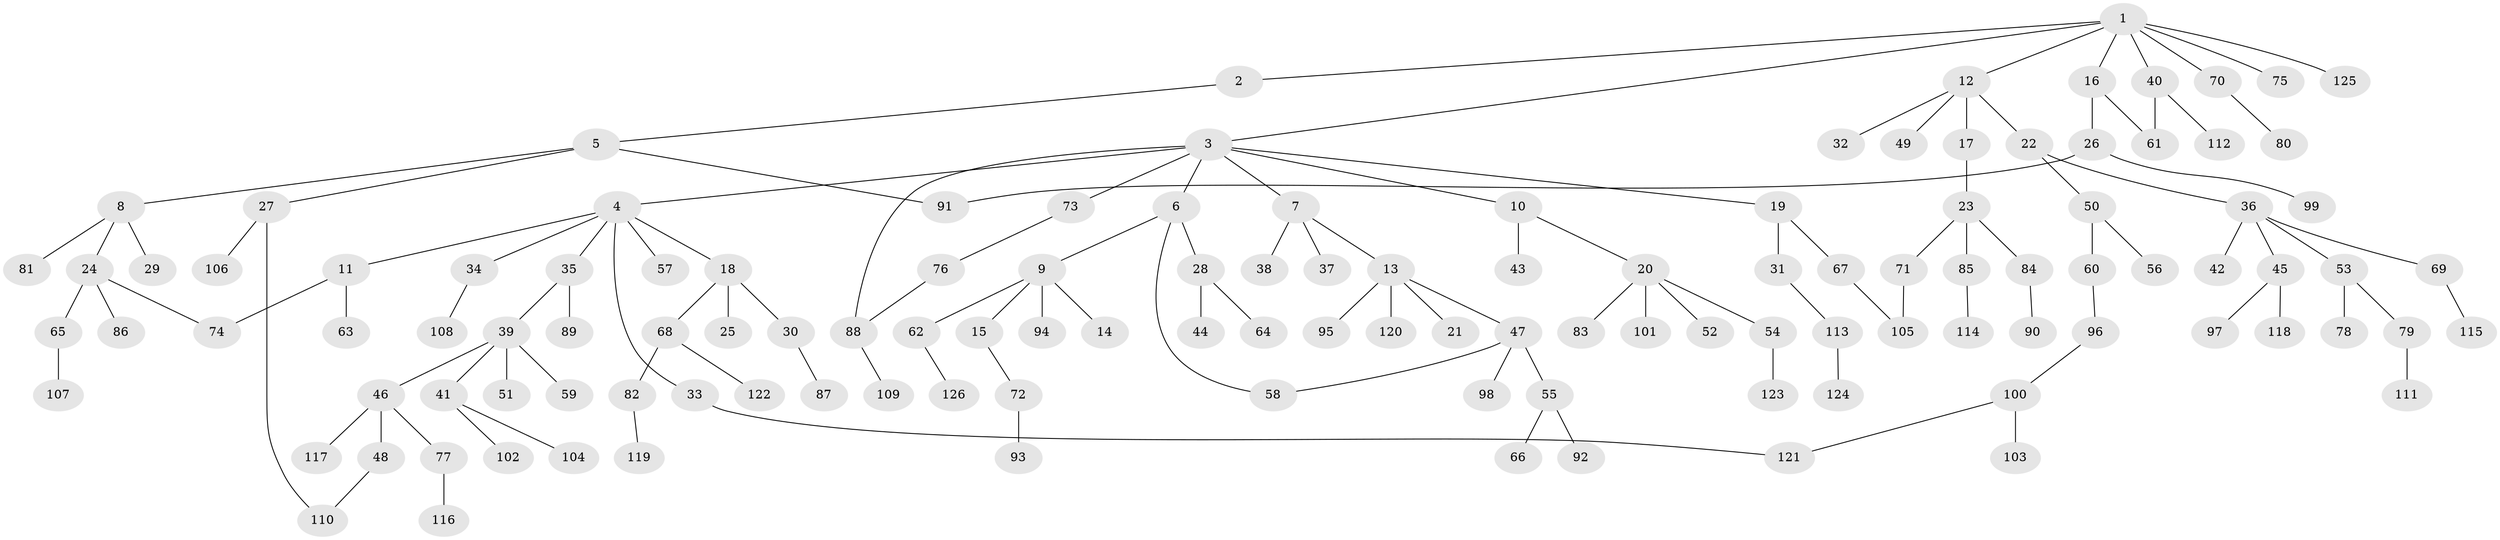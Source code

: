 // Generated by graph-tools (version 1.1) at 2025/34/03/09/25 02:34:04]
// undirected, 126 vertices, 133 edges
graph export_dot {
graph [start="1"]
  node [color=gray90,style=filled];
  1;
  2;
  3;
  4;
  5;
  6;
  7;
  8;
  9;
  10;
  11;
  12;
  13;
  14;
  15;
  16;
  17;
  18;
  19;
  20;
  21;
  22;
  23;
  24;
  25;
  26;
  27;
  28;
  29;
  30;
  31;
  32;
  33;
  34;
  35;
  36;
  37;
  38;
  39;
  40;
  41;
  42;
  43;
  44;
  45;
  46;
  47;
  48;
  49;
  50;
  51;
  52;
  53;
  54;
  55;
  56;
  57;
  58;
  59;
  60;
  61;
  62;
  63;
  64;
  65;
  66;
  67;
  68;
  69;
  70;
  71;
  72;
  73;
  74;
  75;
  76;
  77;
  78;
  79;
  80;
  81;
  82;
  83;
  84;
  85;
  86;
  87;
  88;
  89;
  90;
  91;
  92;
  93;
  94;
  95;
  96;
  97;
  98;
  99;
  100;
  101;
  102;
  103;
  104;
  105;
  106;
  107;
  108;
  109;
  110;
  111;
  112;
  113;
  114;
  115;
  116;
  117;
  118;
  119;
  120;
  121;
  122;
  123;
  124;
  125;
  126;
  1 -- 2;
  1 -- 3;
  1 -- 12;
  1 -- 16;
  1 -- 40;
  1 -- 70;
  1 -- 75;
  1 -- 125;
  2 -- 5;
  3 -- 4;
  3 -- 6;
  3 -- 7;
  3 -- 10;
  3 -- 19;
  3 -- 73;
  3 -- 88;
  4 -- 11;
  4 -- 18;
  4 -- 33;
  4 -- 34;
  4 -- 35;
  4 -- 57;
  5 -- 8;
  5 -- 27;
  5 -- 91;
  6 -- 9;
  6 -- 28;
  6 -- 58;
  7 -- 13;
  7 -- 37;
  7 -- 38;
  8 -- 24;
  8 -- 29;
  8 -- 81;
  9 -- 14;
  9 -- 15;
  9 -- 62;
  9 -- 94;
  10 -- 20;
  10 -- 43;
  11 -- 63;
  11 -- 74;
  12 -- 17;
  12 -- 22;
  12 -- 32;
  12 -- 49;
  13 -- 21;
  13 -- 47;
  13 -- 95;
  13 -- 120;
  15 -- 72;
  16 -- 26;
  16 -- 61;
  17 -- 23;
  18 -- 25;
  18 -- 30;
  18 -- 68;
  19 -- 31;
  19 -- 67;
  20 -- 52;
  20 -- 54;
  20 -- 83;
  20 -- 101;
  22 -- 36;
  22 -- 50;
  23 -- 71;
  23 -- 84;
  23 -- 85;
  24 -- 65;
  24 -- 86;
  24 -- 74;
  26 -- 99;
  26 -- 91;
  27 -- 106;
  27 -- 110;
  28 -- 44;
  28 -- 64;
  30 -- 87;
  31 -- 113;
  33 -- 121;
  34 -- 108;
  35 -- 39;
  35 -- 89;
  36 -- 42;
  36 -- 45;
  36 -- 53;
  36 -- 69;
  39 -- 41;
  39 -- 46;
  39 -- 51;
  39 -- 59;
  40 -- 61;
  40 -- 112;
  41 -- 102;
  41 -- 104;
  45 -- 97;
  45 -- 118;
  46 -- 48;
  46 -- 77;
  46 -- 117;
  47 -- 55;
  47 -- 98;
  47 -- 58;
  48 -- 110;
  50 -- 56;
  50 -- 60;
  53 -- 78;
  53 -- 79;
  54 -- 123;
  55 -- 66;
  55 -- 92;
  60 -- 96;
  62 -- 126;
  65 -- 107;
  67 -- 105;
  68 -- 82;
  68 -- 122;
  69 -- 115;
  70 -- 80;
  71 -- 105;
  72 -- 93;
  73 -- 76;
  76 -- 88;
  77 -- 116;
  79 -- 111;
  82 -- 119;
  84 -- 90;
  85 -- 114;
  88 -- 109;
  96 -- 100;
  100 -- 103;
  100 -- 121;
  113 -- 124;
}
